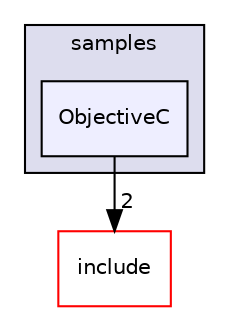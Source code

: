 digraph "c++/3rdParty/plog/samples/ObjectiveC" {
  bgcolor=transparent;
  compound=true
  node [ fontsize="10", fontname="Helvetica"];
  edge [ labelfontsize="10", labelfontname="Helvetica"];
  subgraph clusterdir_8d03fde5493a5e8d8675f397fdf6800f {
    graph [ bgcolor="#ddddee", pencolor="black", label="samples" fontname="Helvetica", fontsize="10", URL="dir_8d03fde5493a5e8d8675f397fdf6800f.html"]
  dir_3a653c913770586975e251c427027376 [shape=box, label="ObjectiveC", style="filled", fillcolor="#eeeeff", pencolor="black", URL="dir_3a653c913770586975e251c427027376.html"];
  }
  dir_05ea78ffc4ddc4f6d9a6448a24f50fa8 [shape=box label="include" color="red" URL="dir_05ea78ffc4ddc4f6d9a6448a24f50fa8.html"];
  dir_3a653c913770586975e251c427027376->dir_05ea78ffc4ddc4f6d9a6448a24f50fa8 [headlabel="2", labeldistance=1.5 headhref="dir_000019_000027.html"];
}
